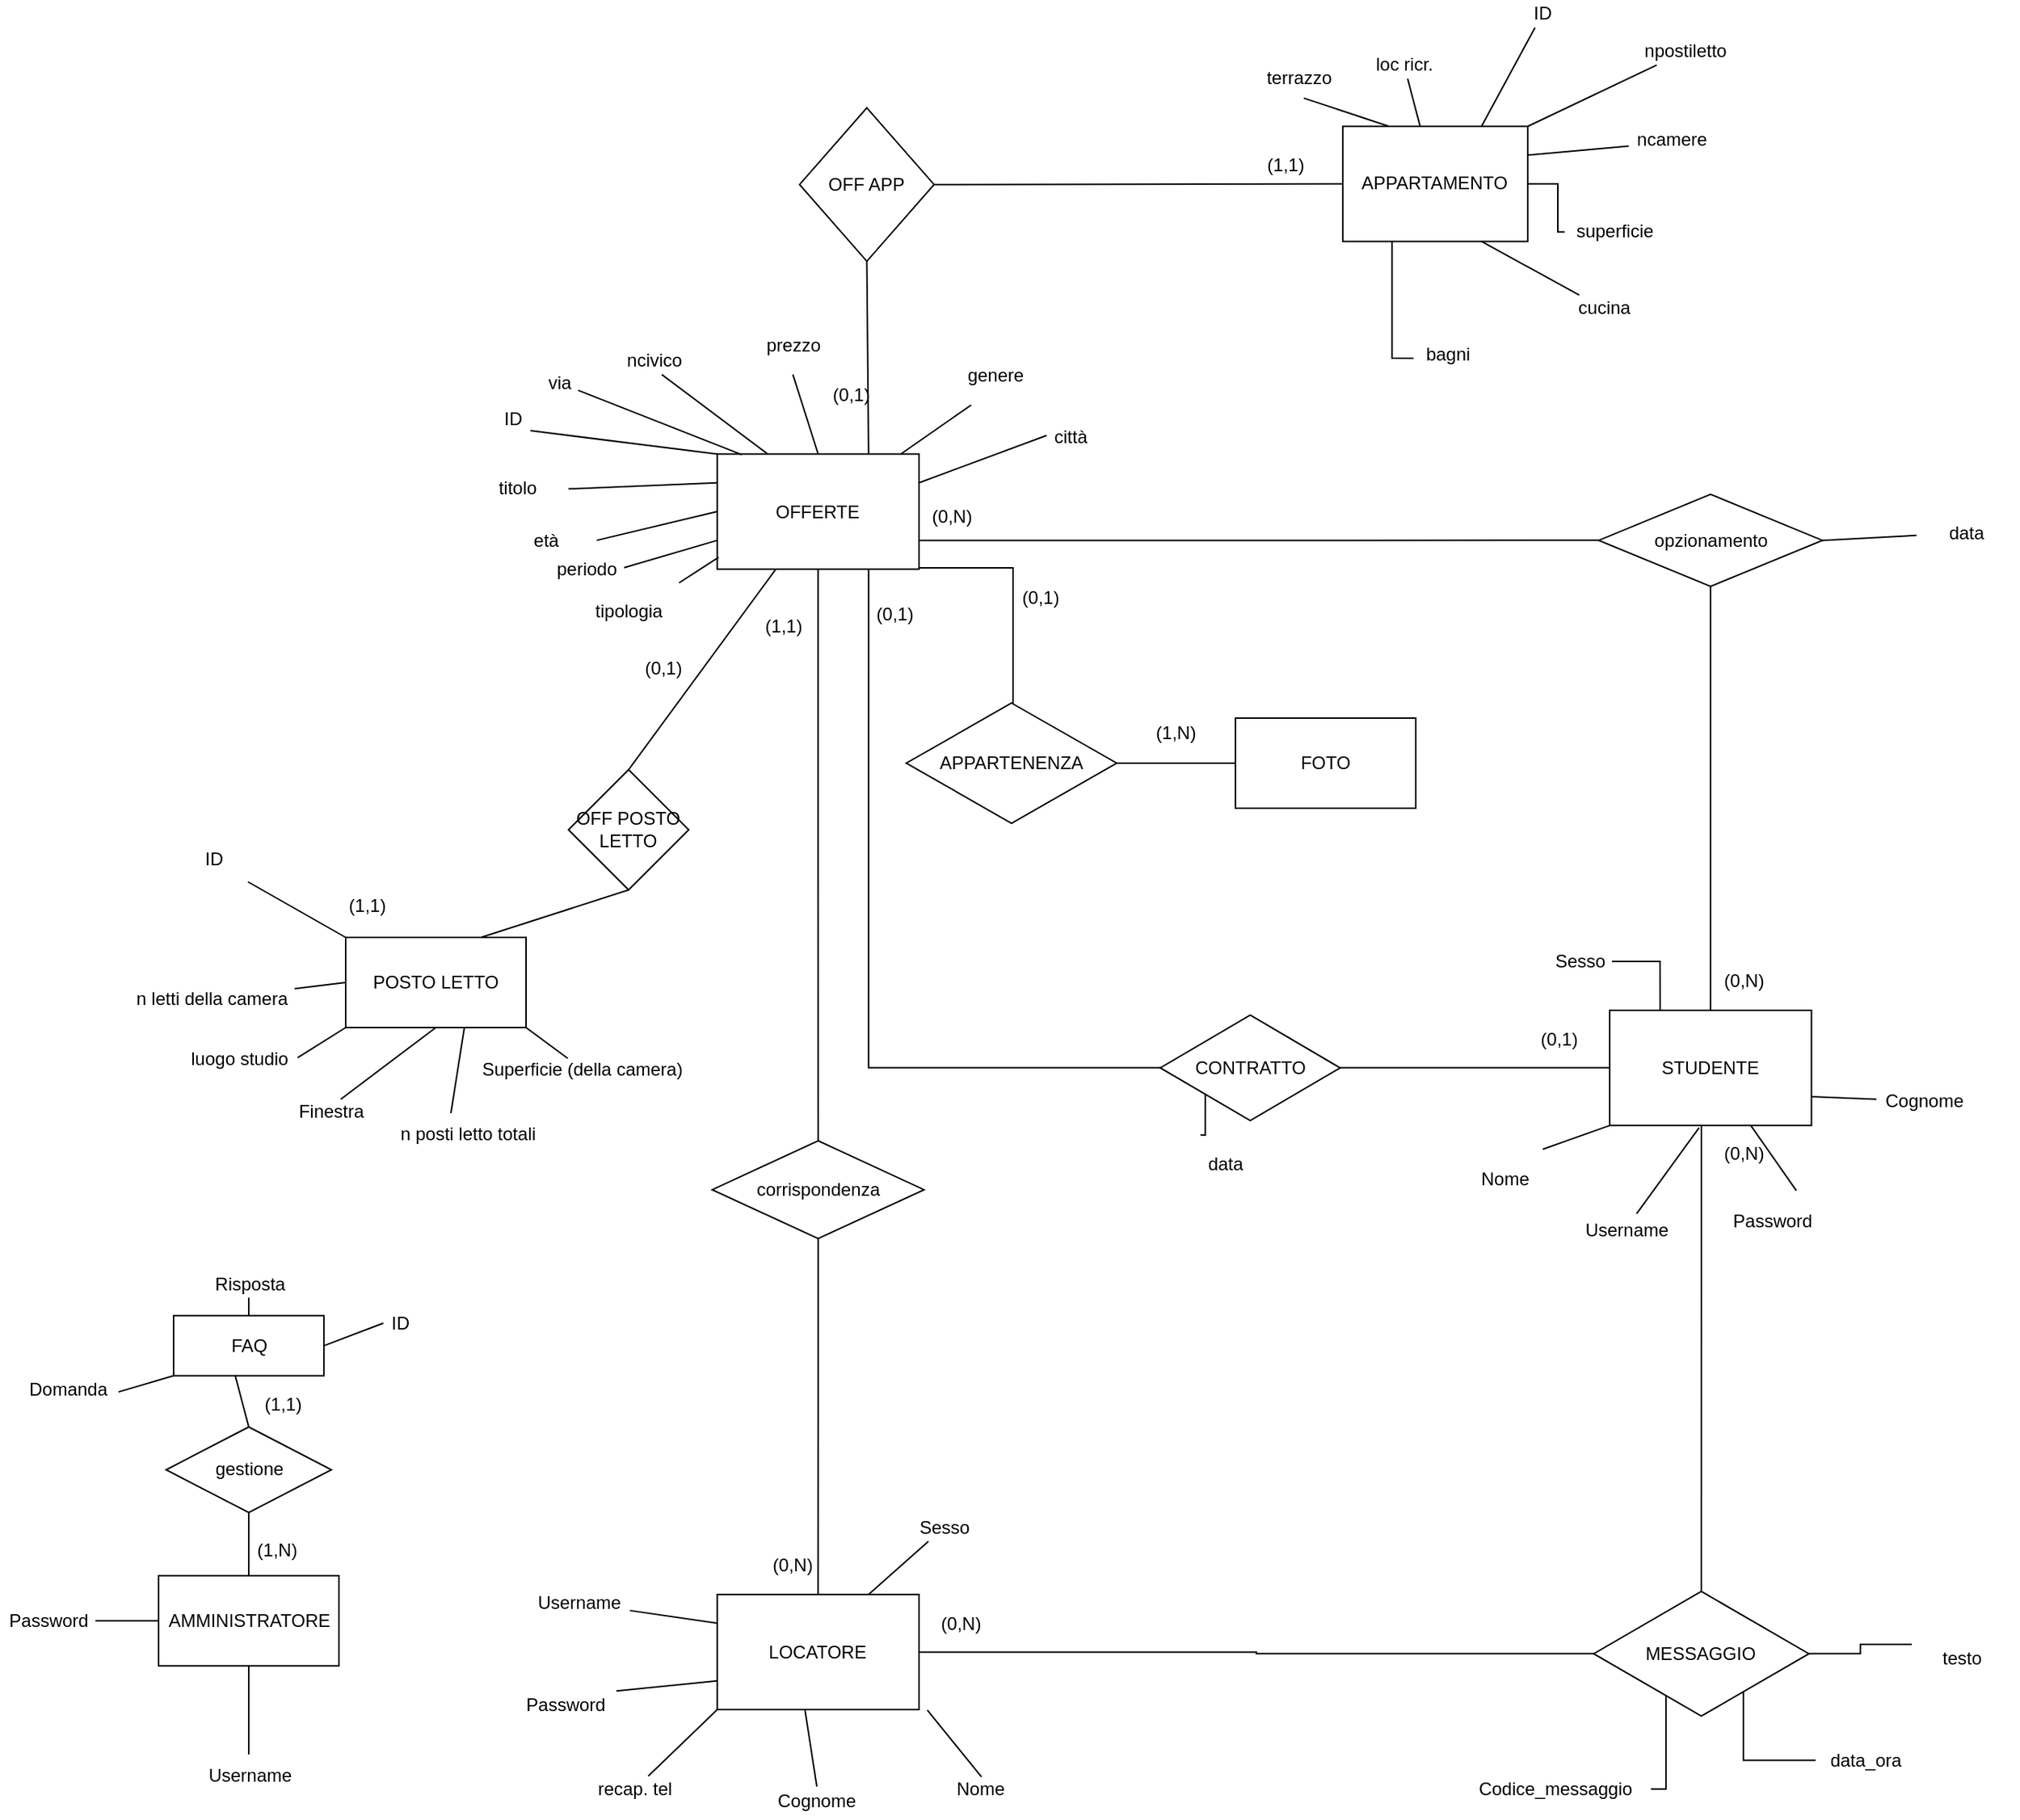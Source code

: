 <mxfile version="15.4.1" type="github">
  <diagram id="BImiJ2MHaVfLToUosUw6" name="Pagina-1">
    <mxGraphModel dx="2652" dy="1608" grid="1" gridSize="10" guides="1" tooltips="1" connect="1" arrows="1" fold="1" page="1" pageScale="1" pageWidth="1169" pageHeight="827" math="0" shadow="0">
      <root>
        <mxCell id="0" />
        <mxCell id="1" parent="0" />
        <mxCell id="w5Ji0JBY7HhAF-RtOJwx-1" value="" style="group" parent="1" vertex="1" connectable="0">
          <mxGeometry x="-529" y="-589" width="869.526" height="936" as="geometry" />
        </mxCell>
        <mxCell id="w5Ji0JBY7HhAF-RtOJwx-8" value="OFFERTE" style="rounded=0;whiteSpace=wrap;html=1;" parent="w5Ji0JBY7HhAF-RtOJwx-1" vertex="1">
          <mxGeometry x="134.237" y="153.233" width="134.237" height="76.617" as="geometry" />
        </mxCell>
        <mxCell id="w5Ji0JBY7HhAF-RtOJwx-11" value="STUDENTE" style="whiteSpace=wrap;html=1;rounded=0;" parent="w5Ji0JBY7HhAF-RtOJwx-1" vertex="1">
          <mxGeometry x="728.018" y="523.547" width="134.237" height="76.617" as="geometry" />
        </mxCell>
        <mxCell id="w5Ji0JBY7HhAF-RtOJwx-13" style="edgeStyle=orthogonalEdgeStyle;rounded=0;orthogonalLoop=1;jettySize=auto;html=1;entryX=0.75;entryY=1;entryDx=0;entryDy=0;endArrow=none;endFill=0;" parent="w5Ji0JBY7HhAF-RtOJwx-1" source="w5Ji0JBY7HhAF-RtOJwx-14" target="w5Ji0JBY7HhAF-RtOJwx-8" edge="1">
          <mxGeometry relative="1" as="geometry" />
        </mxCell>
        <mxCell id="w5Ji0JBY7HhAF-RtOJwx-14" value="CONTRATTO" style="rhombus;whiteSpace=wrap;html=1;rounded=0;" parent="w5Ji0JBY7HhAF-RtOJwx-1" vertex="1">
          <mxGeometry x="429.002" y="526.741" width="119.695" height="70.232" as="geometry" />
        </mxCell>
        <mxCell id="w5Ji0JBY7HhAF-RtOJwx-15" value="" style="edgeStyle=orthogonalEdgeStyle;rounded=0;orthogonalLoop=1;jettySize=auto;html=1;endArrow=none;endFill=0;" parent="w5Ji0JBY7HhAF-RtOJwx-1" source="w5Ji0JBY7HhAF-RtOJwx-11" target="w5Ji0JBY7HhAF-RtOJwx-14" edge="1">
          <mxGeometry relative="1" as="geometry" />
        </mxCell>
        <mxCell id="w5Ji0JBY7HhAF-RtOJwx-16" value="corrispondenza" style="rhombus;whiteSpace=wrap;html=1;rounded=0;" parent="w5Ji0JBY7HhAF-RtOJwx-1" vertex="1">
          <mxGeometry x="130.881" y="610.379" width="140.949" height="65.124" as="geometry" />
        </mxCell>
        <mxCell id="w5Ji0JBY7HhAF-RtOJwx-17" value="" style="edgeStyle=orthogonalEdgeStyle;rounded=0;orthogonalLoop=1;jettySize=auto;html=1;endArrow=none;endFill=0;" parent="w5Ji0JBY7HhAF-RtOJwx-1" source="w5Ji0JBY7HhAF-RtOJwx-8" target="w5Ji0JBY7HhAF-RtOJwx-16" edge="1">
          <mxGeometry relative="1" as="geometry" />
        </mxCell>
        <mxCell id="w5Ji0JBY7HhAF-RtOJwx-20" value="(0,N)" style="text;html=1;strokeColor=none;fillColor=none;align=center;verticalAlign=middle;whiteSpace=wrap;rounded=0;" parent="w5Ji0JBY7HhAF-RtOJwx-1" vertex="1">
          <mxGeometry x="257.288" y="176.003" width="67.119" height="38.308" as="geometry" />
        </mxCell>
        <mxCell id="w5Ji0JBY7HhAF-RtOJwx-21" value="(0,N)" style="text;html=1;strokeColor=none;fillColor=none;align=center;verticalAlign=middle;whiteSpace=wrap;rounded=0;" parent="w5Ji0JBY7HhAF-RtOJwx-1" vertex="1">
          <mxGeometry x="783.951" y="485.239" width="67.119" height="38.308" as="geometry" />
        </mxCell>
        <mxCell id="w5Ji0JBY7HhAF-RtOJwx-23" value="(0,1)" style="text;html=1;strokeColor=none;fillColor=none;align=center;verticalAlign=middle;whiteSpace=wrap;rounded=0;" parent="w5Ji0JBY7HhAF-RtOJwx-1" vertex="1">
          <mxGeometry x="660.9" y="523.547" width="67.119" height="38.308" as="geometry" />
        </mxCell>
        <mxCell id="w5Ji0JBY7HhAF-RtOJwx-24" value="(0,1)" style="text;html=1;strokeColor=none;fillColor=none;align=center;verticalAlign=middle;whiteSpace=wrap;rounded=0;" parent="w5Ji0JBY7HhAF-RtOJwx-1" vertex="1">
          <mxGeometry x="219.259" y="241.33" width="67.119" height="38.308" as="geometry" />
        </mxCell>
        <mxCell id="w5Ji0JBY7HhAF-RtOJwx-25" value="(1,1)" style="text;html=1;strokeColor=none;fillColor=none;align=center;verticalAlign=middle;whiteSpace=wrap;rounded=0;" parent="w5Ji0JBY7HhAF-RtOJwx-1" vertex="1">
          <mxGeometry x="145.424" y="249.0" width="67.119" height="38.308" as="geometry" />
        </mxCell>
        <mxCell id="w5Ji0JBY7HhAF-RtOJwx-34" value="(0,1)" style="text;html=1;strokeColor=none;fillColor=none;align=center;verticalAlign=middle;whiteSpace=wrap;rounded=0;" parent="w5Ji0JBY7HhAF-RtOJwx-1" vertex="1">
          <mxGeometry x="190.173" y="94.615" width="67.119" height="38.308" as="geometry" />
        </mxCell>
        <mxCell id="w5Ji0JBY7HhAF-RtOJwx-36" value="Username" style="text;html=1;strokeColor=none;fillColor=none;align=center;verticalAlign=middle;whiteSpace=wrap;rounded=0;" parent="w5Ji0JBY7HhAF-RtOJwx-1" vertex="1">
          <mxGeometry x="705.646" y="651.241" width="67.119" height="38.308" as="geometry" />
        </mxCell>
        <mxCell id="w5Ji0JBY7HhAF-RtOJwx-37" value="" style="endArrow=none;html=1;rounded=0;entryX=0.443;entryY=1.02;entryDx=0;entryDy=0;entryPerimeter=0;" parent="w5Ji0JBY7HhAF-RtOJwx-1" target="w5Ji0JBY7HhAF-RtOJwx-11" edge="1">
          <mxGeometry width="50" height="50" relative="1" as="geometry">
            <mxPoint x="745.917" y="658.903" as="sourcePoint" />
            <mxPoint x="783.951" y="689.55" as="targetPoint" />
          </mxGeometry>
        </mxCell>
        <mxCell id="w5Ji0JBY7HhAF-RtOJwx-38" value="Password" style="text;html=1;strokeColor=none;fillColor=none;align=center;verticalAlign=middle;whiteSpace=wrap;rounded=0;" parent="w5Ji0JBY7HhAF-RtOJwx-1" vertex="1">
          <mxGeometry x="802.968" y="644.857" width="67.119" height="38.308" as="geometry" />
        </mxCell>
        <mxCell id="w5Ji0JBY7HhAF-RtOJwx-39" value="" style="endArrow=none;html=1;rounded=0;" parent="w5Ji0JBY7HhAF-RtOJwx-1" target="w5Ji0JBY7HhAF-RtOJwx-11" edge="1">
          <mxGeometry width="50" height="50" relative="1" as="geometry">
            <mxPoint x="852.188" y="643.58" as="sourcePoint" />
            <mxPoint x="783.951" y="727.858" as="targetPoint" />
          </mxGeometry>
        </mxCell>
        <mxCell id="w5Ji0JBY7HhAF-RtOJwx-42" style="edgeStyle=orthogonalEdgeStyle;rounded=0;orthogonalLoop=1;jettySize=auto;html=1;entryX=0;entryY=1;entryDx=0;entryDy=0;endArrow=none;endFill=0;exitX=0.25;exitY=0;exitDx=0;exitDy=0;" parent="w5Ji0JBY7HhAF-RtOJwx-1" source="w5Ji0JBY7HhAF-RtOJwx-43" target="w5Ji0JBY7HhAF-RtOJwx-14" edge="1">
          <mxGeometry relative="1" as="geometry" />
        </mxCell>
        <mxCell id="w5Ji0JBY7HhAF-RtOJwx-43" value="data" style="text;html=1;strokeColor=none;fillColor=none;align=center;verticalAlign=middle;whiteSpace=wrap;rounded=0;" parent="w5Ji0JBY7HhAF-RtOJwx-1" vertex="1">
          <mxGeometry x="438.997" y="606.55" width="67.119" height="38.308" as="geometry" />
        </mxCell>
        <mxCell id="w5Ji0JBY7HhAF-RtOJwx-50" value="(0,N)" style="text;html=1;strokeColor=none;fillColor=none;align=center;verticalAlign=middle;whiteSpace=wrap;rounded=0;" parent="w5Ji0JBY7HhAF-RtOJwx-1" vertex="1">
          <mxGeometry x="783.951" y="600.164" width="67.119" height="38.308" as="geometry" />
        </mxCell>
        <mxCell id="w5Ji0JBY7HhAF-RtOJwx-53" value="Sesso" style="text;html=1;align=center;verticalAlign=middle;resizable=0;points=[];autosize=1;strokeColor=none;fillColor=none;" parent="w5Ji0JBY7HhAF-RtOJwx-1" vertex="1">
          <mxGeometry x="685.51" y="482" width="44" height="18" as="geometry" />
        </mxCell>
        <mxCell id="w5Ji0JBY7HhAF-RtOJwx-54" value="" style="endArrow=none;html=1;rounded=0;exitX=0.25;exitY=0;exitDx=0;exitDy=0;" parent="w5Ji0JBY7HhAF-RtOJwx-1" source="w5Ji0JBY7HhAF-RtOJwx-11" target="w5Ji0JBY7HhAF-RtOJwx-53" edge="1">
          <mxGeometry relative="1" as="geometry">
            <mxPoint x="467.51" y="425" as="sourcePoint" />
            <mxPoint x="627.51" y="425" as="targetPoint" />
            <Array as="points">
              <mxPoint x="761.51" y="491" />
            </Array>
          </mxGeometry>
        </mxCell>
        <mxCell id="w5Ji0JBY7HhAF-RtOJwx-69" value="via" style="text;html=1;align=center;verticalAlign=middle;resizable=0;points=[];autosize=1;strokeColor=none;fillColor=none;" parent="w5Ji0JBY7HhAF-RtOJwx-1" vertex="1">
          <mxGeometry x="16.68" y="96.92" width="25" height="18" as="geometry" />
        </mxCell>
        <mxCell id="w5Ji0JBY7HhAF-RtOJwx-70" value="ncivico" style="text;html=1;align=center;verticalAlign=middle;resizable=0;points=[];autosize=1;strokeColor=none;fillColor=none;" parent="w5Ji0JBY7HhAF-RtOJwx-1" vertex="1">
          <mxGeometry x="68.24" y="82.31" width="47" height="18" as="geometry" />
        </mxCell>
        <mxCell id="w5Ji0JBY7HhAF-RtOJwx-71" value="città" style="text;html=1;align=center;verticalAlign=middle;resizable=0;points=[];autosize=1;strokeColor=none;fillColor=none;" parent="w5Ji0JBY7HhAF-RtOJwx-1" vertex="1">
          <mxGeometry x="353.49" y="132.92" width="32" height="18" as="geometry" />
        </mxCell>
        <mxCell id="w5Ji0JBY7HhAF-RtOJwx-75" value="Cognome" style="text;html=1;align=center;verticalAlign=middle;resizable=0;points=[];autosize=1;strokeColor=none;fillColor=none;" parent="w5Ji0JBY7HhAF-RtOJwx-1" vertex="1">
          <mxGeometry x="905.51" y="575" width="62" height="18" as="geometry" />
        </mxCell>
        <mxCell id="w5Ji0JBY7HhAF-RtOJwx-76" value="" style="endArrow=none;html=1;rounded=0;exitX=1;exitY=0.75;exitDx=0;exitDy=0;" parent="w5Ji0JBY7HhAF-RtOJwx-1" source="w5Ji0JBY7HhAF-RtOJwx-11" target="w5Ji0JBY7HhAF-RtOJwx-75" edge="1">
          <mxGeometry relative="1" as="geometry">
            <mxPoint x="543.51" y="768" as="sourcePoint" />
            <mxPoint x="703.51" y="768" as="targetPoint" />
          </mxGeometry>
        </mxCell>
        <mxCell id="w5Ji0JBY7HhAF-RtOJwx-56" value="OFF POSTO LETTO" style="rhombus;whiteSpace=wrap;html=1;" parent="w5Ji0JBY7HhAF-RtOJwx-1" vertex="1">
          <mxGeometry x="35.24" y="363.37" width="80" height="80" as="geometry" />
        </mxCell>
        <mxCell id="w5Ji0JBY7HhAF-RtOJwx-87" value="(0,1)" style="text;html=1;align=center;verticalAlign=middle;resizable=0;points=[];autosize=1;strokeColor=none;fillColor=none;" parent="w5Ji0JBY7HhAF-RtOJwx-1" vertex="1">
          <mxGeometry x="80.24" y="287.31" width="35" height="18" as="geometry" />
        </mxCell>
        <mxCell id="w5Ji0JBY7HhAF-RtOJwx-279" value="" style="endArrow=none;html=1;rounded=0;exitX=0.5;exitY=0;exitDx=0;exitDy=0;" parent="w5Ji0JBY7HhAF-RtOJwx-1" source="w5Ji0JBY7HhAF-RtOJwx-56" target="w5Ji0JBY7HhAF-RtOJwx-8" edge="1">
          <mxGeometry relative="1" as="geometry">
            <mxPoint x="19" y="319" as="sourcePoint" />
            <mxPoint x="179" y="319" as="targetPoint" />
          </mxGeometry>
        </mxCell>
        <mxCell id="w5Ji0JBY7HhAF-RtOJwx-99" value="prezzo" style="text;html=1;strokeColor=none;fillColor=none;align=center;verticalAlign=middle;whiteSpace=wrap;rounded=0;" parent="w5Ji0JBY7HhAF-RtOJwx-1" vertex="1">
          <mxGeometry x="156.54" y="62" width="56" height="38.31" as="geometry" />
        </mxCell>
        <mxCell id="w5Ji0JBY7HhAF-RtOJwx-103" value="genere" style="text;html=1;strokeColor=none;fillColor=none;align=center;verticalAlign=middle;whiteSpace=wrap;rounded=0;" parent="w5Ji0JBY7HhAF-RtOJwx-1" vertex="1">
          <mxGeometry x="286.373" y="82.314" width="67.119" height="38.308" as="geometry" />
        </mxCell>
        <mxCell id="w5Ji0JBY7HhAF-RtOJwx-97" value="tipologia" style="text;html=1;strokeColor=none;fillColor=none;align=center;verticalAlign=middle;whiteSpace=wrap;rounded=0;" parent="w5Ji0JBY7HhAF-RtOJwx-1" vertex="1">
          <mxGeometry x="41.683" y="238.995" width="67.119" height="38.308" as="geometry" />
        </mxCell>
        <mxCell id="w5Ji0JBY7HhAF-RtOJwx-95" value="periodo" style="text;html=1;align=center;verticalAlign=middle;resizable=0;points=[];autosize=1;strokeColor=none;fillColor=none;" parent="w5Ji0JBY7HhAF-RtOJwx-1" vertex="1">
          <mxGeometry x="21.999" y="220.991" width="50" height="18" as="geometry" />
        </mxCell>
        <mxCell id="w5Ji0JBY7HhAF-RtOJwx-83" value="età" style="text;html=1;strokeColor=none;fillColor=none;align=center;verticalAlign=middle;whiteSpace=wrap;rounded=0;" parent="w5Ji0JBY7HhAF-RtOJwx-1" vertex="1">
          <mxGeometry x="-13.121" y="191.538" width="67.119" height="38.308" as="geometry" />
        </mxCell>
        <mxCell id="w5Ji0JBY7HhAF-RtOJwx-61" value="" style="group" parent="w5Ji0JBY7HhAF-RtOJwx-1" vertex="1" connectable="0">
          <mxGeometry x="-31.874" y="155.999" width="67.119" height="38.308" as="geometry" />
        </mxCell>
        <mxCell id="w5Ji0JBY7HhAF-RtOJwx-62" value="" style="group" parent="w5Ji0JBY7HhAF-RtOJwx-61" vertex="1" connectable="0">
          <mxGeometry y="1.277" width="67.119" height="38.308" as="geometry" />
        </mxCell>
        <mxCell id="w5Ji0JBY7HhAF-RtOJwx-63" value="titolo" style="text;html=1;strokeColor=none;fillColor=none;align=center;verticalAlign=middle;whiteSpace=wrap;rounded=0;" parent="w5Ji0JBY7HhAF-RtOJwx-62" vertex="1">
          <mxGeometry width="67.119" height="38.308" as="geometry" />
        </mxCell>
        <mxCell id="w5Ji0JBY7HhAF-RtOJwx-281" value="" style="endArrow=none;html=1;rounded=0;entryX=0.007;entryY=0.897;entryDx=0;entryDy=0;entryPerimeter=0;exitX=1;exitY=0;exitDx=0;exitDy=0;" parent="w5Ji0JBY7HhAF-RtOJwx-1" source="w5Ji0JBY7HhAF-RtOJwx-97" target="w5Ji0JBY7HhAF-RtOJwx-8" edge="1">
          <mxGeometry relative="1" as="geometry">
            <mxPoint x="-176.97" y="269" as="sourcePoint" />
            <mxPoint x="-16.97" y="269" as="targetPoint" />
          </mxGeometry>
        </mxCell>
        <mxCell id="w5Ji0JBY7HhAF-RtOJwx-282" value="" style="endArrow=none;html=1;rounded=0;entryX=0;entryY=0.75;entryDx=0;entryDy=0;exitX=1.005;exitY=0.438;exitDx=0;exitDy=0;exitPerimeter=0;" parent="w5Ji0JBY7HhAF-RtOJwx-1" source="w5Ji0JBY7HhAF-RtOJwx-95" target="w5Ji0JBY7HhAF-RtOJwx-8" edge="1">
          <mxGeometry relative="1" as="geometry">
            <mxPoint x="-166.97" y="279" as="sourcePoint" />
            <mxPoint x="-6.97" y="279" as="targetPoint" />
          </mxGeometry>
        </mxCell>
        <mxCell id="w5Ji0JBY7HhAF-RtOJwx-283" value="" style="endArrow=none;html=1;rounded=0;entryX=0;entryY=0.5;entryDx=0;entryDy=0;exitX=1;exitY=0.5;exitDx=0;exitDy=0;" parent="w5Ji0JBY7HhAF-RtOJwx-1" source="w5Ji0JBY7HhAF-RtOJwx-83" target="w5Ji0JBY7HhAF-RtOJwx-8" edge="1">
          <mxGeometry relative="1" as="geometry">
            <mxPoint x="-156.97" y="289" as="sourcePoint" />
            <mxPoint x="3.03" y="289" as="targetPoint" />
          </mxGeometry>
        </mxCell>
        <mxCell id="w5Ji0JBY7HhAF-RtOJwx-284" value="" style="endArrow=none;html=1;rounded=0;entryX=0;entryY=0.25;entryDx=0;entryDy=0;exitX=1;exitY=0.5;exitDx=0;exitDy=0;" parent="w5Ji0JBY7HhAF-RtOJwx-1" source="w5Ji0JBY7HhAF-RtOJwx-63" target="w5Ji0JBY7HhAF-RtOJwx-8" edge="1">
          <mxGeometry relative="1" as="geometry">
            <mxPoint x="-146.97" y="299" as="sourcePoint" />
            <mxPoint x="13.03" y="299" as="targetPoint" />
          </mxGeometry>
        </mxCell>
        <mxCell id="w5Ji0JBY7HhAF-RtOJwx-286" value="" style="endArrow=none;html=1;rounded=0;entryX=0.122;entryY=0.006;entryDx=0;entryDy=0;entryPerimeter=0;" parent="w5Ji0JBY7HhAF-RtOJwx-1" source="w5Ji0JBY7HhAF-RtOJwx-69" target="w5Ji0JBY7HhAF-RtOJwx-8" edge="1">
          <mxGeometry relative="1" as="geometry">
            <mxPoint x="-126.97" y="319" as="sourcePoint" />
            <mxPoint x="33.03" y="319" as="targetPoint" />
          </mxGeometry>
        </mxCell>
        <mxCell id="w5Ji0JBY7HhAF-RtOJwx-287" value="" style="endArrow=none;html=1;rounded=0;entryX=0.25;entryY=0;entryDx=0;entryDy=0;exitX=0.619;exitY=1.001;exitDx=0;exitDy=0;exitPerimeter=0;" parent="w5Ji0JBY7HhAF-RtOJwx-1" source="w5Ji0JBY7HhAF-RtOJwx-70" target="w5Ji0JBY7HhAF-RtOJwx-8" edge="1">
          <mxGeometry relative="1" as="geometry">
            <mxPoint x="-116.97" y="329" as="sourcePoint" />
            <mxPoint x="43.03" y="329" as="targetPoint" />
          </mxGeometry>
        </mxCell>
        <mxCell id="w5Ji0JBY7HhAF-RtOJwx-290" value="" style="endArrow=none;html=1;rounded=0;exitX=0.5;exitY=1;exitDx=0;exitDy=0;entryX=0.5;entryY=0;entryDx=0;entryDy=0;" parent="w5Ji0JBY7HhAF-RtOJwx-1" source="w5Ji0JBY7HhAF-RtOJwx-99" target="w5Ji0JBY7HhAF-RtOJwx-8" edge="1">
          <mxGeometry relative="1" as="geometry">
            <mxPoint x="-86.97" y="359" as="sourcePoint" />
            <mxPoint x="73.03" y="359" as="targetPoint" />
          </mxGeometry>
        </mxCell>
        <mxCell id="w5Ji0JBY7HhAF-RtOJwx-288" value="" style="endArrow=none;html=1;rounded=0;entryX=0.25;entryY=1;entryDx=0;entryDy=0;" parent="w5Ji0JBY7HhAF-RtOJwx-1" source="w5Ji0JBY7HhAF-RtOJwx-8" target="w5Ji0JBY7HhAF-RtOJwx-103" edge="1">
          <mxGeometry relative="1" as="geometry">
            <mxPoint x="269" y="149" as="sourcePoint" />
            <mxPoint x="53.03" y="339" as="targetPoint" />
          </mxGeometry>
        </mxCell>
        <mxCell id="w5Ji0JBY7HhAF-RtOJwx-289" value="" style="endArrow=none;html=1;rounded=0;entryX=-0.005;entryY=0.441;entryDx=0;entryDy=0;entryPerimeter=0;exitX=1;exitY=0.25;exitDx=0;exitDy=0;" parent="w5Ji0JBY7HhAF-RtOJwx-1" source="w5Ji0JBY7HhAF-RtOJwx-8" target="w5Ji0JBY7HhAF-RtOJwx-71" edge="1">
          <mxGeometry relative="1" as="geometry">
            <mxPoint x="-96.97" y="349" as="sourcePoint" />
            <mxPoint x="63.03" y="349" as="targetPoint" />
          </mxGeometry>
        </mxCell>
        <mxCell id="w5Ji0JBY7HhAF-RtOJwx-10" value="opzionamento" style="rhombus;whiteSpace=wrap;html=1;rounded=0;" parent="w5Ji0JBY7HhAF-RtOJwx-1" vertex="1">
          <mxGeometry x="720.747" y="180.041" width="148.78" height="61.293" as="geometry" />
        </mxCell>
        <mxCell id="w5Ji0JBY7HhAF-RtOJwx-12" value="" style="edgeStyle=orthogonalEdgeStyle;rounded=0;orthogonalLoop=1;jettySize=auto;html=1;endArrow=none;endFill=0;" parent="w5Ji0JBY7HhAF-RtOJwx-1" source="w5Ji0JBY7HhAF-RtOJwx-10" target="w5Ji0JBY7HhAF-RtOJwx-11" edge="1">
          <mxGeometry relative="1" as="geometry" />
        </mxCell>
        <mxCell id="w5Ji0JBY7HhAF-RtOJwx-9" value="" style="edgeStyle=orthogonalEdgeStyle;rounded=0;orthogonalLoop=1;jettySize=auto;html=1;endArrow=none;endFill=0;exitX=1;exitY=0.75;exitDx=0;exitDy=0;" parent="w5Ji0JBY7HhAF-RtOJwx-1" source="w5Ji0JBY7HhAF-RtOJwx-8" target="w5Ji0JBY7HhAF-RtOJwx-10" edge="1">
          <mxGeometry relative="1" as="geometry">
            <mxPoint x="637.627" y="229.85" as="sourcePoint" />
          </mxGeometry>
        </mxCell>
        <mxCell id="Do4_v32Tr3Z7Mj5obZWx-1" value="FOTO" style="whiteSpace=wrap;html=1;" vertex="1" parent="w5Ji0JBY7HhAF-RtOJwx-1">
          <mxGeometry x="479" y="329" width="120" height="60" as="geometry" />
        </mxCell>
        <mxCell id="Do4_v32Tr3Z7Mj5obZWx-2" value="APPARTENENZA" style="rhombus;whiteSpace=wrap;html=1;" vertex="1" parent="w5Ji0JBY7HhAF-RtOJwx-1">
          <mxGeometry x="260" y="319" width="140" height="80" as="geometry" />
        </mxCell>
        <mxCell id="Do4_v32Tr3Z7Mj5obZWx-4" value="" style="endArrow=none;html=1;rounded=0;edgeStyle=orthogonalEdgeStyle;entryX=0;entryY=0.5;entryDx=0;entryDy=0;" edge="1" parent="w5Ji0JBY7HhAF-RtOJwx-1" source="Do4_v32Tr3Z7Mj5obZWx-2" target="Do4_v32Tr3Z7Mj5obZWx-1">
          <mxGeometry relative="1" as="geometry">
            <mxPoint x="369" y="359" as="sourcePoint" />
            <mxPoint x="349" y="299" as="targetPoint" />
          </mxGeometry>
        </mxCell>
        <mxCell id="Do4_v32Tr3Z7Mj5obZWx-5" value="" style="endArrow=none;html=1;rounded=0;edgeStyle=orthogonalEdgeStyle;entryX=0.5;entryY=0;entryDx=0;entryDy=0;" edge="1" parent="w5Ji0JBY7HhAF-RtOJwx-1" source="w5Ji0JBY7HhAF-RtOJwx-8" target="Do4_v32Tr3Z7Mj5obZWx-2">
          <mxGeometry relative="1" as="geometry">
            <mxPoint x="189" y="299" as="sourcePoint" />
            <mxPoint x="349" y="299" as="targetPoint" />
            <Array as="points">
              <mxPoint x="331" y="229" />
            </Array>
          </mxGeometry>
        </mxCell>
        <mxCell id="w5Ji0JBY7HhAF-RtOJwx-107" value="FAQ" style="whiteSpace=wrap;html=1;align=center;" parent="1" vertex="1">
          <mxGeometry x="-756.48" y="137.78" width="100" height="40" as="geometry" />
        </mxCell>
        <mxCell id="w5Ji0JBY7HhAF-RtOJwx-108" value="" style="endArrow=none;html=1;rounded=0;entryX=0;entryY=1;entryDx=0;entryDy=0;exitX=1.039;exitY=0.6;exitDx=0;exitDy=0;exitPerimeter=0;" parent="1" source="w5Ji0JBY7HhAF-RtOJwx-109" target="w5Ji0JBY7HhAF-RtOJwx-107" edge="1">
          <mxGeometry relative="1" as="geometry">
            <mxPoint x="-702.48" y="183.87" as="sourcePoint" />
            <mxPoint x="-542.48" y="183.87" as="targetPoint" />
          </mxGeometry>
        </mxCell>
        <mxCell id="w5Ji0JBY7HhAF-RtOJwx-109" value="Domanda" style="text;html=1;align=center;verticalAlign=middle;resizable=0;points=[];autosize=1;strokeColor=none;fillColor=none;" parent="1" vertex="1">
          <mxGeometry x="-857.57" y="177.78" width="62" height="18" as="geometry" />
        </mxCell>
        <mxCell id="w5Ji0JBY7HhAF-RtOJwx-110" value="" style="endArrow=none;html=1;rounded=0;exitX=0.5;exitY=0;exitDx=0;exitDy=0;" parent="1" source="w5Ji0JBY7HhAF-RtOJwx-107" target="w5Ji0JBY7HhAF-RtOJwx-111" edge="1">
          <mxGeometry relative="1" as="geometry">
            <mxPoint x="-650.48" y="176.87" as="sourcePoint" />
            <mxPoint x="-635.48" y="192.87" as="targetPoint" />
          </mxGeometry>
        </mxCell>
        <mxCell id="w5Ji0JBY7HhAF-RtOJwx-111" value="Risposta" style="text;html=1;align=center;verticalAlign=middle;resizable=0;points=[];autosize=1;strokeColor=none;fillColor=none;" parent="1" vertex="1">
          <mxGeometry x="-734.48" y="107.78" width="56" height="18" as="geometry" />
        </mxCell>
        <mxCell id="w5Ji0JBY7HhAF-RtOJwx-112" value="" style="endArrow=none;html=1;rounded=0;exitX=1;exitY=0.5;exitDx=0;exitDy=0;entryX=-0.018;entryY=0.489;entryDx=0;entryDy=0;entryPerimeter=0;" parent="1" source="w5Ji0JBY7HhAF-RtOJwx-107" target="w5Ji0JBY7HhAF-RtOJwx-74" edge="1">
          <mxGeometry relative="1" as="geometry">
            <mxPoint x="-538.48" y="106.87" as="sourcePoint" />
            <mxPoint x="-531.48" y="157.87" as="targetPoint" />
          </mxGeometry>
        </mxCell>
        <mxCell id="w5Ji0JBY7HhAF-RtOJwx-113" value="AMMINISTRATORE" style="whiteSpace=wrap;html=1;" parent="1" vertex="1">
          <mxGeometry x="-766.48" y="310.87" width="120" height="60" as="geometry" />
        </mxCell>
        <mxCell id="w5Ji0JBY7HhAF-RtOJwx-114" value="" style="endArrow=none;html=1;rounded=0;entryX=0.5;entryY=1;entryDx=0;entryDy=0;" parent="1" target="w5Ji0JBY7HhAF-RtOJwx-113" edge="1">
          <mxGeometry relative="1" as="geometry">
            <mxPoint x="-706.48" y="429.87" as="sourcePoint" />
            <mxPoint x="-736.48" y="436.87" as="targetPoint" />
          </mxGeometry>
        </mxCell>
        <mxCell id="w5Ji0JBY7HhAF-RtOJwx-115" value="Username" style="text;html=1;align=center;verticalAlign=middle;resizable=0;points=[];autosize=1;strokeColor=none;fillColor=none;" parent="1" vertex="1">
          <mxGeometry x="-738.98" y="434.87" width="65" height="18" as="geometry" />
        </mxCell>
        <mxCell id="w5Ji0JBY7HhAF-RtOJwx-116" value="Password" style="text;html=1;align=center;verticalAlign=middle;resizable=0;points=[];autosize=1;strokeColor=none;fillColor=none;" parent="1" vertex="1">
          <mxGeometry x="-871.48" y="331.87" width="63" height="18" as="geometry" />
        </mxCell>
        <mxCell id="w5Ji0JBY7HhAF-RtOJwx-117" value="" style="endArrow=none;html=1;rounded=0;entryX=0;entryY=0.5;entryDx=0;entryDy=0;" parent="1" source="w5Ji0JBY7HhAF-RtOJwx-116" target="w5Ji0JBY7HhAF-RtOJwx-113" edge="1">
          <mxGeometry relative="1" as="geometry">
            <mxPoint x="-824.653" y="340.478" as="sourcePoint" />
            <mxPoint x="-802.48" y="240.87" as="targetPoint" />
          </mxGeometry>
        </mxCell>
        <mxCell id="w5Ji0JBY7HhAF-RtOJwx-118" value="gestione" style="rhombus;whiteSpace=wrap;html=1;" parent="1" vertex="1">
          <mxGeometry x="-761.48" y="211.87" width="110" height="57" as="geometry" />
        </mxCell>
        <mxCell id="w5Ji0JBY7HhAF-RtOJwx-119" value="" style="endArrow=none;html=1;rounded=0;entryX=0.5;entryY=1;entryDx=0;entryDy=0;exitX=0.5;exitY=0;exitDx=0;exitDy=0;" parent="1" source="w5Ji0JBY7HhAF-RtOJwx-113" target="w5Ji0JBY7HhAF-RtOJwx-118" edge="1">
          <mxGeometry relative="1" as="geometry">
            <mxPoint x="-865.48" y="280.87" as="sourcePoint" />
            <mxPoint x="-705.48" y="280.87" as="targetPoint" />
          </mxGeometry>
        </mxCell>
        <mxCell id="w5Ji0JBY7HhAF-RtOJwx-120" value="" style="endArrow=none;html=1;rounded=0;entryX=0.409;entryY=0.99;entryDx=0;entryDy=0;entryPerimeter=0;exitX=0.5;exitY=0;exitDx=0;exitDy=0;" parent="1" source="w5Ji0JBY7HhAF-RtOJwx-118" target="w5Ji0JBY7HhAF-RtOJwx-107" edge="1">
          <mxGeometry relative="1" as="geometry">
            <mxPoint x="-383.48" y="234.87" as="sourcePoint" />
            <mxPoint x="-223.48" y="234.87" as="targetPoint" />
          </mxGeometry>
        </mxCell>
        <mxCell id="w5Ji0JBY7HhAF-RtOJwx-121" value="(1,1)" style="text;html=1;align=center;verticalAlign=middle;resizable=0;points=[];autosize=1;strokeColor=none;fillColor=none;" parent="1" vertex="1">
          <mxGeometry x="-701.57" y="187.78" width="35" height="18" as="geometry" />
        </mxCell>
        <mxCell id="w5Ji0JBY7HhAF-RtOJwx-122" value="(1,N)" style="text;html=1;align=center;verticalAlign=middle;resizable=0;points=[];autosize=1;strokeColor=none;fillColor=none;" parent="1" vertex="1">
          <mxGeometry x="-706.48" y="284.87" width="36" height="18" as="geometry" />
        </mxCell>
        <mxCell id="w5Ji0JBY7HhAF-RtOJwx-133" value="" style="endArrow=none;html=1;rounded=0;entryX=0;entryY=1;entryDx=0;entryDy=0;" parent="1" target="w5Ji0JBY7HhAF-RtOJwx-11" edge="1">
          <mxGeometry relative="1" as="geometry">
            <mxPoint x="154.51" y="27" as="sourcePoint" />
            <mxPoint x="174.51" y="179" as="targetPoint" />
          </mxGeometry>
        </mxCell>
        <mxCell id="w5Ji0JBY7HhAF-RtOJwx-134" value="Nome" style="text;html=1;align=center;verticalAlign=middle;resizable=0;points=[];autosize=1;strokeColor=none;fillColor=none;" parent="1" vertex="1">
          <mxGeometry x="107.51" y="38" width="42" height="18" as="geometry" />
        </mxCell>
        <mxCell id="w5Ji0JBY7HhAF-RtOJwx-2" value="Codice_messaggio" style="text;html=1;strokeColor=none;fillColor=none;align=center;verticalAlign=middle;whiteSpace=wrap;rounded=0;" parent="1" vertex="1">
          <mxGeometry x="99.996" y="433.717" width="126.407" height="38.308" as="geometry" />
        </mxCell>
        <mxCell id="w5Ji0JBY7HhAF-RtOJwx-3" value="testo" style="text;html=1;strokeColor=none;fillColor=none;align=center;verticalAlign=middle;whiteSpace=wrap;rounded=0;" parent="1" vertex="1">
          <mxGeometry x="400.002" y="347.002" width="67.119" height="38.308" as="geometry" />
        </mxCell>
        <mxCell id="w5Ji0JBY7HhAF-RtOJwx-4" value="data_ora" style="text;html=1;strokeColor=none;fillColor=none;align=center;verticalAlign=middle;whiteSpace=wrap;rounded=0;" parent="1" vertex="1">
          <mxGeometry x="336.029" y="414.563" width="67.119" height="38.308" as="geometry" />
        </mxCell>
        <mxCell id="w5Ji0JBY7HhAF-RtOJwx-5" style="edgeStyle=orthogonalEdgeStyle;rounded=0;orthogonalLoop=1;jettySize=auto;html=1;entryX=1;entryY=0.5;entryDx=0;entryDy=0;endArrow=none;endFill=0;" parent="1" source="w5Ji0JBY7HhAF-RtOJwx-47" target="w5Ji0JBY7HhAF-RtOJwx-2" edge="1">
          <mxGeometry relative="1" as="geometry">
            <Array as="points">
              <mxPoint x="236.47" y="452.871" />
            </Array>
          </mxGeometry>
        </mxCell>
        <mxCell id="w5Ji0JBY7HhAF-RtOJwx-6" style="edgeStyle=orthogonalEdgeStyle;rounded=0;orthogonalLoop=1;jettySize=auto;html=1;endArrow=none;endFill=0;entryX=0;entryY=0.25;entryDx=0;entryDy=0;" parent="1" source="w5Ji0JBY7HhAF-RtOJwx-47" target="w5Ji0JBY7HhAF-RtOJwx-3" edge="1">
          <mxGeometry relative="1" as="geometry">
            <mxPoint x="381" y="200" as="targetPoint" />
          </mxGeometry>
        </mxCell>
        <mxCell id="w5Ji0JBY7HhAF-RtOJwx-7" style="edgeStyle=orthogonalEdgeStyle;rounded=0;orthogonalLoop=1;jettySize=auto;html=1;entryX=0;entryY=0.5;entryDx=0;entryDy=0;endArrow=none;endFill=0;" parent="1" source="w5Ji0JBY7HhAF-RtOJwx-47" target="w5Ji0JBY7HhAF-RtOJwx-4" edge="1">
          <mxGeometry relative="1" as="geometry">
            <Array as="points">
              <mxPoint x="287.928" y="433.717" />
            </Array>
          </mxGeometry>
        </mxCell>
        <mxCell id="w5Ji0JBY7HhAF-RtOJwx-47" value="MESSAGGIO" style="rhombus;whiteSpace=wrap;html=1;rounded=0;" parent="1" vertex="1">
          <mxGeometry x="188.368" y="321.346" width="143.186" height="83.001" as="geometry" />
        </mxCell>
        <mxCell id="w5Ji0JBY7HhAF-RtOJwx-46" style="edgeStyle=orthogonalEdgeStyle;rounded=0;orthogonalLoop=1;jettySize=auto;html=1;entryX=1;entryY=0.5;entryDx=0;entryDy=0;endArrow=none;endFill=0;" parent="1" source="w5Ji0JBY7HhAF-RtOJwx-47" target="w5Ji0JBY7HhAF-RtOJwx-18" edge="1">
          <mxGeometry relative="1" as="geometry" />
        </mxCell>
        <mxCell id="w5Ji0JBY7HhAF-RtOJwx-48" value="" style="edgeStyle=orthogonalEdgeStyle;rounded=0;orthogonalLoop=1;jettySize=auto;html=1;endArrow=none;endFill=0;entryX=0.5;entryY=0;entryDx=0;entryDy=0;" parent="1" source="w5Ji0JBY7HhAF-RtOJwx-11" target="w5Ji0JBY7HhAF-RtOJwx-47" edge="1">
          <mxGeometry relative="1" as="geometry">
            <Array as="points">
              <mxPoint x="260" y="120" />
              <mxPoint x="260" y="120" />
            </Array>
          </mxGeometry>
        </mxCell>
        <mxCell id="w5Ji0JBY7HhAF-RtOJwx-18" value="LOCATORE" style="whiteSpace=wrap;html=1;rounded=0;" parent="1" vertex="1">
          <mxGeometry x="-394.763" y="323.397" width="134.237" height="76.617" as="geometry" />
        </mxCell>
        <mxCell id="w5Ji0JBY7HhAF-RtOJwx-22" value="(0,N)" style="text;html=1;strokeColor=none;fillColor=none;align=center;verticalAlign=middle;whiteSpace=wrap;rounded=0;" parent="1" vertex="1">
          <mxGeometry x="-377.986" y="285.089" width="67.119" height="38.308" as="geometry" />
        </mxCell>
        <mxCell id="w5Ji0JBY7HhAF-RtOJwx-30" value="Username" style="text;html=1;strokeColor=none;fillColor=none;align=center;verticalAlign=middle;whiteSpace=wrap;rounded=0;" parent="1" vertex="1">
          <mxGeometry x="-519.997" y="310.004" width="67.119" height="38.308" as="geometry" />
        </mxCell>
        <mxCell id="w5Ji0JBY7HhAF-RtOJwx-31" value="" style="endArrow=none;html=1;rounded=0;entryX=0;entryY=0.25;entryDx=0;entryDy=0;" parent="1" source="w5Ji0JBY7HhAF-RtOJwx-30" target="w5Ji0JBY7HhAF-RtOJwx-18" edge="1">
          <mxGeometry width="50" height="50" relative="1" as="geometry">
            <mxPoint x="-456.291" y="323.397" as="sourcePoint" />
            <mxPoint x="-377.986" y="-206.535" as="targetPoint" />
          </mxGeometry>
        </mxCell>
        <mxCell id="w5Ji0JBY7HhAF-RtOJwx-32" value="Password" style="text;html=1;strokeColor=none;fillColor=none;align=center;verticalAlign=middle;whiteSpace=wrap;rounded=0;" parent="1" vertex="1">
          <mxGeometry x="-529" y="378.055" width="67.119" height="38.308" as="geometry" />
        </mxCell>
        <mxCell id="w5Ji0JBY7HhAF-RtOJwx-33" value="" style="endArrow=none;html=1;rounded=0;entryX=0;entryY=0.75;entryDx=0;entryDy=0;exitX=1;exitY=0.25;exitDx=0;exitDy=0;" parent="1" source="w5Ji0JBY7HhAF-RtOJwx-32" target="w5Ji0JBY7HhAF-RtOJwx-18" edge="1">
          <mxGeometry width="50" height="50" relative="1" as="geometry">
            <mxPoint x="-445.105" y="336.166" as="sourcePoint" />
            <mxPoint x="-377.986" y="355.321" as="targetPoint" />
          </mxGeometry>
        </mxCell>
        <mxCell id="w5Ji0JBY7HhAF-RtOJwx-49" value="(0,N)" style="text;html=1;strokeColor=none;fillColor=none;align=center;verticalAlign=middle;whiteSpace=wrap;rounded=0;" parent="1" vertex="1">
          <mxGeometry x="-266.122" y="323.397" width="67.119" height="38.308" as="geometry" />
        </mxCell>
        <mxCell id="w5Ji0JBY7HhAF-RtOJwx-19" value="" style="edgeStyle=orthogonalEdgeStyle;rounded=0;orthogonalLoop=1;jettySize=auto;html=1;endArrow=none;endFill=0;" parent="1" source="w5Ji0JBY7HhAF-RtOJwx-16" target="w5Ji0JBY7HhAF-RtOJwx-18" edge="1">
          <mxGeometry relative="1" as="geometry" />
        </mxCell>
        <mxCell id="w5Ji0JBY7HhAF-RtOJwx-79" value="recap. tel" style="text;html=1;align=center;verticalAlign=middle;resizable=0;points=[];autosize=1;strokeColor=none;fillColor=none;" parent="1" vertex="1">
          <mxGeometry x="-480.0" y="444.28" width="60" height="18" as="geometry" />
        </mxCell>
        <mxCell id="w5Ji0JBY7HhAF-RtOJwx-127" value="" style="endArrow=none;html=1;rounded=0;exitX=0.75;exitY=0;exitDx=0;exitDy=0;" parent="1" source="w5Ji0JBY7HhAF-RtOJwx-18" target="w5Ji0JBY7HhAF-RtOJwx-128" edge="1">
          <mxGeometry relative="1" as="geometry">
            <mxPoint x="-137.41" y="242.0" as="sourcePoint" />
            <mxPoint x="-272.41" y="298" as="targetPoint" />
          </mxGeometry>
        </mxCell>
        <mxCell id="w5Ji0JBY7HhAF-RtOJwx-128" value="Sesso" style="text;html=1;align=center;verticalAlign=middle;resizable=0;points=[];autosize=1;strokeColor=none;fillColor=none;" parent="1" vertex="1">
          <mxGeometry x="-266.12" y="270" width="44" height="18" as="geometry" />
        </mxCell>
        <mxCell id="w5Ji0JBY7HhAF-RtOJwx-129" value="" style="endArrow=none;html=1;rounded=0;entryX=0.525;entryY=0.032;entryDx=0;entryDy=0;entryPerimeter=0;" parent="1" target="w5Ji0JBY7HhAF-RtOJwx-130" edge="1">
          <mxGeometry relative="1" as="geometry">
            <mxPoint x="-255" y="400.35" as="sourcePoint" />
            <mxPoint x="-255.41" y="437" as="targetPoint" />
          </mxGeometry>
        </mxCell>
        <mxCell id="w5Ji0JBY7HhAF-RtOJwx-130" value="Nome" style="text;html=1;align=center;verticalAlign=middle;resizable=0;points=[];autosize=1;strokeColor=none;fillColor=none;" parent="1" vertex="1">
          <mxGeometry x="-241.0" y="444.28" width="42" height="18" as="geometry" />
        </mxCell>
        <mxCell id="w5Ji0JBY7HhAF-RtOJwx-131" value="Cognome" style="text;html=1;align=center;verticalAlign=middle;resizable=0;points=[];autosize=1;strokeColor=none;fillColor=none;" parent="1" vertex="1">
          <mxGeometry x="-360" y="452.12" width="62" height="18" as="geometry" />
        </mxCell>
        <mxCell id="w5Ji0JBY7HhAF-RtOJwx-132" value="" style="endArrow=none;html=1;rounded=0;exitX=0.435;exitY=1.007;exitDx=0;exitDy=0;exitPerimeter=0;entryX=0.508;entryY=-0.048;entryDx=0;entryDy=0;entryPerimeter=0;" parent="1" source="w5Ji0JBY7HhAF-RtOJwx-18" target="w5Ji0JBY7HhAF-RtOJwx-131" edge="1">
          <mxGeometry relative="1" as="geometry">
            <mxPoint x="-137.41" y="242.0" as="sourcePoint" />
            <mxPoint x="22.59" y="242.0" as="targetPoint" />
          </mxGeometry>
        </mxCell>
        <mxCell id="w5Ji0JBY7HhAF-RtOJwx-273" value="" style="endArrow=none;html=1;rounded=0;entryX=0;entryY=1;entryDx=0;entryDy=0;" parent="1" source="w5Ji0JBY7HhAF-RtOJwx-79" target="w5Ji0JBY7HhAF-RtOJwx-18" edge="1">
          <mxGeometry relative="1" as="geometry">
            <mxPoint x="-350" y="390" as="sourcePoint" />
            <mxPoint x="-190" y="390" as="targetPoint" />
          </mxGeometry>
        </mxCell>
        <mxCell id="w5Ji0JBY7HhAF-RtOJwx-74" value="ID" style="text;html=1;align=center;verticalAlign=middle;resizable=0;points=[];autosize=1;strokeColor=none;fillColor=none;" parent="1" vertex="1">
          <mxGeometry x="-616.51" y="133.95" width="22" height="18" as="geometry" />
        </mxCell>
        <mxCell id="w5Ji0JBY7HhAF-RtOJwx-45" value="data" style="text;html=1;strokeColor=none;fillColor=none;align=center;verticalAlign=middle;whiteSpace=wrap;rounded=0;" parent="1" vertex="1">
          <mxGeometry x="403.149" y="-402.506" width="67.119" height="38.308" as="geometry" />
        </mxCell>
        <mxCell id="w5Ji0JBY7HhAF-RtOJwx-274" value="" style="endArrow=none;html=1;rounded=0;exitX=1;exitY=0.5;exitDx=0;exitDy=0;" parent="1" source="w5Ji0JBY7HhAF-RtOJwx-10" target="w5Ji0JBY7HhAF-RtOJwx-45" edge="1">
          <mxGeometry relative="1" as="geometry">
            <mxPoint x="40" y="-240" as="sourcePoint" />
            <mxPoint x="200" y="-240" as="targetPoint" />
          </mxGeometry>
        </mxCell>
        <mxCell id="w5Ji0JBY7HhAF-RtOJwx-28" value="APPARTAMENTO" style="whiteSpace=wrap;html=1;rounded=0;" parent="1" vertex="1">
          <mxGeometry x="21.42" y="-653.881" width="123.051" height="76.617" as="geometry" />
        </mxCell>
        <mxCell id="w5Ji0JBY7HhAF-RtOJwx-40" value="superficie" style="text;html=1;strokeColor=none;fillColor=none;align=center;verticalAlign=middle;whiteSpace=wrap;rounded=0;" parent="1" vertex="1">
          <mxGeometry x="169.081" y="-602.803" width="67.119" height="38.308" as="geometry" />
        </mxCell>
        <mxCell id="w5Ji0JBY7HhAF-RtOJwx-41" style="edgeStyle=orthogonalEdgeStyle;rounded=0;orthogonalLoop=1;jettySize=auto;html=1;endArrow=none;endFill=0;" parent="1" source="w5Ji0JBY7HhAF-RtOJwx-28" target="w5Ji0JBY7HhAF-RtOJwx-40" edge="1">
          <mxGeometry relative="1" as="geometry" />
        </mxCell>
        <mxCell id="w5Ji0JBY7HhAF-RtOJwx-51" value="bagni" style="text;html=1;align=center;verticalAlign=middle;resizable=0;points=[];autosize=1;strokeColor=none;fillColor=none;" parent="1" vertex="1">
          <mxGeometry x="70.774" y="-510.647" width="40" height="18" as="geometry" />
        </mxCell>
        <mxCell id="w5Ji0JBY7HhAF-RtOJwx-52" value="" style="endArrow=none;html=1;rounded=0;entryX=-0.058;entryY=0.62;entryDx=0;entryDy=0;entryPerimeter=0;" parent="1" target="w5Ji0JBY7HhAF-RtOJwx-51" edge="1">
          <mxGeometry relative="1" as="geometry">
            <mxPoint x="54.2" y="-577.65" as="sourcePoint" />
            <mxPoint x="302.2" y="-484.047" as="targetPoint" />
            <Array as="points">
              <mxPoint x="54.2" y="-499.65" />
            </Array>
          </mxGeometry>
        </mxCell>
        <mxCell id="w5Ji0JBY7HhAF-RtOJwx-65" value="cucina" style="text;html=1;align=center;verticalAlign=middle;resizable=0;points=[];autosize=1;strokeColor=none;fillColor=none;" parent="1" vertex="1">
          <mxGeometry x="173.2" y="-541.57" width="44" height="18" as="geometry" />
        </mxCell>
        <mxCell id="w5Ji0JBY7HhAF-RtOJwx-66" value="" style="endArrow=none;html=1;rounded=0;exitX=0.75;exitY=1;exitDx=0;exitDy=0;" parent="1" source="w5Ji0JBY7HhAF-RtOJwx-28" target="w5Ji0JBY7HhAF-RtOJwx-65" edge="1">
          <mxGeometry relative="1" as="geometry">
            <mxPoint x="-85.8" y="-758.65" as="sourcePoint" />
            <mxPoint x="74.2" y="-758.65" as="targetPoint" />
          </mxGeometry>
        </mxCell>
        <mxCell id="w5Ji0JBY7HhAF-RtOJwx-67" value="ncamere" style="text;html=1;align=center;verticalAlign=middle;resizable=0;points=[];autosize=1;strokeColor=none;fillColor=none;" parent="1" vertex="1">
          <mxGeometry x="211.59" y="-653.88" width="56" height="18" as="geometry" />
        </mxCell>
        <mxCell id="w5Ji0JBY7HhAF-RtOJwx-68" value="" style="endArrow=none;html=1;rounded=0;entryX=0.002;entryY=0.732;entryDx=0;entryDy=0;entryPerimeter=0;exitX=1;exitY=0.25;exitDx=0;exitDy=0;" parent="1" source="w5Ji0JBY7HhAF-RtOJwx-28" target="w5Ji0JBY7HhAF-RtOJwx-67" edge="1">
          <mxGeometry relative="1" as="geometry">
            <mxPoint x="-75.8" y="-748.65" as="sourcePoint" />
            <mxPoint x="84.2" y="-748.65" as="targetPoint" />
          </mxGeometry>
        </mxCell>
        <mxCell id="w5Ji0JBY7HhAF-RtOJwx-77" value="npostiletto" style="text;html=1;align=center;verticalAlign=middle;resizable=0;points=[];autosize=1;strokeColor=none;fillColor=none;" parent="1" vertex="1">
          <mxGeometry x="217.2" y="-712.65" width="64" height="18" as="geometry" />
        </mxCell>
        <mxCell id="w5Ji0JBY7HhAF-RtOJwx-78" value="" style="endArrow=none;html=1;rounded=0;exitX=1;exitY=0;exitDx=0;exitDy=0;" parent="1" source="w5Ji0JBY7HhAF-RtOJwx-28" target="w5Ji0JBY7HhAF-RtOJwx-77" edge="1">
          <mxGeometry relative="1" as="geometry">
            <mxPoint x="-1.8" y="-777.65" as="sourcePoint" />
            <mxPoint x="158.2" y="-777.65" as="targetPoint" />
            <Array as="points" />
          </mxGeometry>
        </mxCell>
        <mxCell id="w5Ji0JBY7HhAF-RtOJwx-81" value="loc ricr." style="text;html=1;align=center;verticalAlign=middle;resizable=0;points=[];autosize=1;strokeColor=none;fillColor=none;" parent="1" vertex="1">
          <mxGeometry x="38.2" y="-703.65" width="48" height="18" as="geometry" />
        </mxCell>
        <mxCell id="w5Ji0JBY7HhAF-RtOJwx-82" value="terrazzo" style="text;html=1;align=center;verticalAlign=middle;resizable=0;points=[];autosize=1;strokeColor=none;fillColor=none;" parent="1" vertex="1">
          <mxGeometry x="-34.8" y="-694.65" width="53" height="18" as="geometry" />
        </mxCell>
        <mxCell id="w5Ji0JBY7HhAF-RtOJwx-91" value="" style="endArrow=none;html=1;rounded=0;" parent="1" source="w5Ji0JBY7HhAF-RtOJwx-28" target="w5Ji0JBY7HhAF-RtOJwx-81" edge="1">
          <mxGeometry relative="1" as="geometry">
            <mxPoint x="-85.8" y="-758.65" as="sourcePoint" />
            <mxPoint x="74.2" y="-758.65" as="targetPoint" />
          </mxGeometry>
        </mxCell>
        <mxCell id="w5Ji0JBY7HhAF-RtOJwx-92" value="" style="endArrow=none;html=1;rounded=0;entryX=0.571;entryY=1.22;entryDx=0;entryDy=0;entryPerimeter=0;exitX=0.25;exitY=0;exitDx=0;exitDy=0;" parent="1" source="w5Ji0JBY7HhAF-RtOJwx-28" target="w5Ji0JBY7HhAF-RtOJwx-82" edge="1">
          <mxGeometry relative="1" as="geometry">
            <mxPoint x="-85.8" y="-758.65" as="sourcePoint" />
            <mxPoint x="74.2" y="-758.65" as="targetPoint" />
          </mxGeometry>
        </mxCell>
        <mxCell id="w5Ji0JBY7HhAF-RtOJwx-123" value="" style="endArrow=none;html=1;rounded=0;exitX=0.75;exitY=0;exitDx=0;exitDy=0;" parent="1" source="w5Ji0JBY7HhAF-RtOJwx-28" target="w5Ji0JBY7HhAF-RtOJwx-124" edge="1">
          <mxGeometry relative="1" as="geometry">
            <mxPoint x="169.2" y="-743.65" as="sourcePoint" />
            <mxPoint x="161.2" y="-706.65" as="targetPoint" />
          </mxGeometry>
        </mxCell>
        <mxCell id="w5Ji0JBY7HhAF-RtOJwx-124" value="ID" style="text;html=1;align=center;verticalAlign=middle;resizable=0;points=[];autosize=1;strokeColor=none;fillColor=none;" parent="1" vertex="1">
          <mxGeometry x="143.2" y="-737.65" width="22" height="18" as="geometry" />
        </mxCell>
        <mxCell id="w5Ji0JBY7HhAF-RtOJwx-276" value="" style="endArrow=none;html=1;rounded=0;exitX=1;exitY=0.5;exitDx=0;exitDy=0;entryX=0;entryY=0.5;entryDx=0;entryDy=0;" parent="1" source="w5Ji0JBY7HhAF-RtOJwx-26" target="w5Ji0JBY7HhAF-RtOJwx-28" edge="1">
          <mxGeometry relative="1" as="geometry">
            <mxPoint x="-70" y="-520" as="sourcePoint" />
            <mxPoint x="-100" y="-650" as="targetPoint" />
          </mxGeometry>
        </mxCell>
        <mxCell id="w5Ji0JBY7HhAF-RtOJwx-26" value="OFF APP" style="rhombus;whiteSpace=wrap;html=1;rounded=0;" parent="1" vertex="1">
          <mxGeometry x="-340.0" y="-666.23" width="89.492" height="102.156" as="geometry" />
        </mxCell>
        <mxCell id="w5Ji0JBY7HhAF-RtOJwx-277" value="" style="endArrow=none;html=1;rounded=0;exitX=0.5;exitY=1;exitDx=0;exitDy=0;entryX=0.75;entryY=0;entryDx=0;entryDy=0;" parent="1" source="w5Ji0JBY7HhAF-RtOJwx-26" target="w5Ji0JBY7HhAF-RtOJwx-8" edge="1">
          <mxGeometry relative="1" as="geometry">
            <mxPoint x="-70" y="-490" as="sourcePoint" />
            <mxPoint x="90" y="-490" as="targetPoint" />
          </mxGeometry>
        </mxCell>
        <mxCell id="w5Ji0JBY7HhAF-RtOJwx-58" value="Superficie (della camera)" style="text;html=1;align=center;verticalAlign=middle;resizable=0;points=[];autosize=1;strokeColor=none;fillColor=none;" parent="1" vertex="1">
          <mxGeometry x="-557.19" y="-35" width="144" height="18" as="geometry" />
        </mxCell>
        <mxCell id="w5Ji0JBY7HhAF-RtOJwx-59" value="POSTO LETTO" style="whiteSpace=wrap;html=1;" parent="1" vertex="1">
          <mxGeometry x="-642" y="-114" width="120" height="60" as="geometry" />
        </mxCell>
        <mxCell id="w5Ji0JBY7HhAF-RtOJwx-64" value="" style="endArrow=none;html=1;rounded=0;entryX=1;entryY=1;entryDx=0;entryDy=0;exitX=0.437;exitY=0.085;exitDx=0;exitDy=0;exitPerimeter=0;" parent="1" source="w5Ji0JBY7HhAF-RtOJwx-58" target="w5Ji0JBY7HhAF-RtOJwx-59" edge="1">
          <mxGeometry relative="1" as="geometry">
            <mxPoint x="-858" y="-157" as="sourcePoint" />
            <mxPoint x="-698" y="-157" as="targetPoint" />
          </mxGeometry>
        </mxCell>
        <mxCell id="w5Ji0JBY7HhAF-RtOJwx-85" value="luogo studio" style="text;html=1;align=center;verticalAlign=middle;resizable=0;points=[];autosize=1;strokeColor=none;fillColor=none;" parent="1" vertex="1">
          <mxGeometry x="-751" y="-42" width="75" height="18" as="geometry" />
        </mxCell>
        <mxCell id="w5Ji0JBY7HhAF-RtOJwx-86" value="&amp;nbsp;n letti della camera" style="text;html=1;align=center;verticalAlign=middle;resizable=0;points=[];autosize=1;strokeColor=none;fillColor=none;" parent="1" vertex="1">
          <mxGeometry x="-790" y="-82" width="114" height="18" as="geometry" />
        </mxCell>
        <mxCell id="w5Ji0JBY7HhAF-RtOJwx-88" value="(1,1)" style="text;html=1;align=center;verticalAlign=middle;resizable=0;points=[];autosize=1;strokeColor=none;fillColor=none;" parent="1" vertex="1">
          <mxGeometry x="-646" y="-144" width="35" height="18" as="geometry" />
        </mxCell>
        <mxCell id="w5Ji0JBY7HhAF-RtOJwx-89" value="" style="endArrow=none;html=1;rounded=0;entryX=0;entryY=0.5;entryDx=0;entryDy=0;" parent="1" source="w5Ji0JBY7HhAF-RtOJwx-86" target="w5Ji0JBY7HhAF-RtOJwx-59" edge="1">
          <mxGeometry relative="1" as="geometry">
            <mxPoint x="-859" y="-190" as="sourcePoint" />
            <mxPoint x="-699" y="-190" as="targetPoint" />
          </mxGeometry>
        </mxCell>
        <mxCell id="w5Ji0JBY7HhAF-RtOJwx-90" value="" style="endArrow=none;html=1;rounded=0;entryX=0;entryY=1;entryDx=0;entryDy=0;exitX=1.027;exitY=0.45;exitDx=0;exitDy=0;exitPerimeter=0;" parent="1" source="w5Ji0JBY7HhAF-RtOJwx-85" target="w5Ji0JBY7HhAF-RtOJwx-59" edge="1">
          <mxGeometry relative="1" as="geometry">
            <mxPoint x="-806" y="15" as="sourcePoint" />
            <mxPoint x="-646" y="15" as="targetPoint" />
          </mxGeometry>
        </mxCell>
        <mxCell id="w5Ji0JBY7HhAF-RtOJwx-93" value="" style="endArrow=none;html=1;rounded=0;exitX=0.658;exitY=1.001;exitDx=0;exitDy=0;exitPerimeter=0;" parent="1" source="w5Ji0JBY7HhAF-RtOJwx-59" edge="1">
          <mxGeometry relative="1" as="geometry">
            <mxPoint x="-589" y="-197" as="sourcePoint" />
            <mxPoint x="-572" y="3" as="targetPoint" />
          </mxGeometry>
        </mxCell>
        <mxCell id="w5Ji0JBY7HhAF-RtOJwx-94" value="n posti letto totali" style="text;html=1;align=center;verticalAlign=middle;resizable=0;points=[];autosize=1;strokeColor=none;fillColor=none;" parent="1" vertex="1">
          <mxGeometry x="-611" y="8" width="100" height="18" as="geometry" />
        </mxCell>
        <mxCell id="w5Ji0JBY7HhAF-RtOJwx-105" value="Finestra" style="text;html=1;align=center;verticalAlign=middle;resizable=0;points=[];autosize=1;strokeColor=none;fillColor=none;" parent="1" vertex="1">
          <mxGeometry x="-679" y="-7" width="53" height="18" as="geometry" />
        </mxCell>
        <mxCell id="w5Ji0JBY7HhAF-RtOJwx-106" value="" style="endArrow=none;html=1;rounded=0;entryX=0.5;entryY=1;entryDx=0;entryDy=0;exitX=0.636;exitY=0.042;exitDx=0;exitDy=0;exitPerimeter=0;" parent="1" source="w5Ji0JBY7HhAF-RtOJwx-105" target="w5Ji0JBY7HhAF-RtOJwx-59" edge="1">
          <mxGeometry relative="1" as="geometry">
            <mxPoint x="-811" y="11" as="sourcePoint" />
            <mxPoint x="-651" y="11" as="targetPoint" />
          </mxGeometry>
        </mxCell>
        <mxCell id="w5Ji0JBY7HhAF-RtOJwx-125" value="" style="endArrow=none;html=1;rounded=0;entryX=0;entryY=0;entryDx=0;entryDy=0;" parent="1" target="w5Ji0JBY7HhAF-RtOJwx-59" edge="1">
          <mxGeometry relative="1" as="geometry">
            <mxPoint x="-707" y="-151.0" as="sourcePoint" />
            <mxPoint x="-679" y="-161" as="targetPoint" />
          </mxGeometry>
        </mxCell>
        <mxCell id="w5Ji0JBY7HhAF-RtOJwx-126" value="ID" style="text;html=1;align=center;verticalAlign=middle;resizable=0;points=[];autosize=1;strokeColor=none;fillColor=none;" parent="1" vertex="1">
          <mxGeometry x="-741" y="-175" width="22" height="18" as="geometry" />
        </mxCell>
        <mxCell id="w5Ji0JBY7HhAF-RtOJwx-280" value="" style="endArrow=none;html=1;rounded=0;exitX=0.75;exitY=0;exitDx=0;exitDy=0;entryX=0.5;entryY=1;entryDx=0;entryDy=0;" parent="1" source="w5Ji0JBY7HhAF-RtOJwx-59" target="w5Ji0JBY7HhAF-RtOJwx-56" edge="1">
          <mxGeometry relative="1" as="geometry">
            <mxPoint x="-510" y="-270" as="sourcePoint" />
            <mxPoint x="-350" y="-270" as="targetPoint" />
          </mxGeometry>
        </mxCell>
        <mxCell id="w5Ji0JBY7HhAF-RtOJwx-101" value="ID" style="text;html=1;align=center;verticalAlign=middle;resizable=0;points=[];autosize=1;strokeColor=none;fillColor=none;" parent="1" vertex="1">
          <mxGeometry x="-542.12" y="-468.38" width="22" height="18" as="geometry" />
        </mxCell>
        <mxCell id="w5Ji0JBY7HhAF-RtOJwx-285" value="" style="endArrow=none;html=1;rounded=0;entryX=0;entryY=0;entryDx=0;entryDy=0;exitX=1.045;exitY=0.947;exitDx=0;exitDy=0;exitPerimeter=0;" parent="1" source="w5Ji0JBY7HhAF-RtOJwx-101" target="w5Ji0JBY7HhAF-RtOJwx-8" edge="1">
          <mxGeometry relative="1" as="geometry">
            <mxPoint x="-665.97" y="-280" as="sourcePoint" />
            <mxPoint x="-505.97" y="-280" as="targetPoint" />
          </mxGeometry>
        </mxCell>
        <mxCell id="w5Ji0JBY7HhAF-RtOJwx-35" value="(1,1)" style="text;html=1;strokeColor=none;fillColor=none;align=center;verticalAlign=middle;whiteSpace=wrap;rounded=0;" parent="1" vertex="1">
          <mxGeometry x="-50.002" y="-646.991" width="67.119" height="38.308" as="geometry" />
        </mxCell>
        <mxCell id="Do4_v32Tr3Z7Mj5obZWx-7" value="(0,1)" style="text;html=1;align=center;verticalAlign=middle;resizable=0;points=[];autosize=1;strokeColor=none;fillColor=none;" vertex="1" parent="1">
          <mxGeometry x="-200" y="-350" width="40" height="20" as="geometry" />
        </mxCell>
        <mxCell id="Do4_v32Tr3Z7Mj5obZWx-8" value="(1,N)" style="text;html=1;align=center;verticalAlign=middle;resizable=0;points=[];autosize=1;strokeColor=none;fillColor=none;" vertex="1" parent="1">
          <mxGeometry x="-110" y="-260" width="40" height="20" as="geometry" />
        </mxCell>
      </root>
    </mxGraphModel>
  </diagram>
</mxfile>
